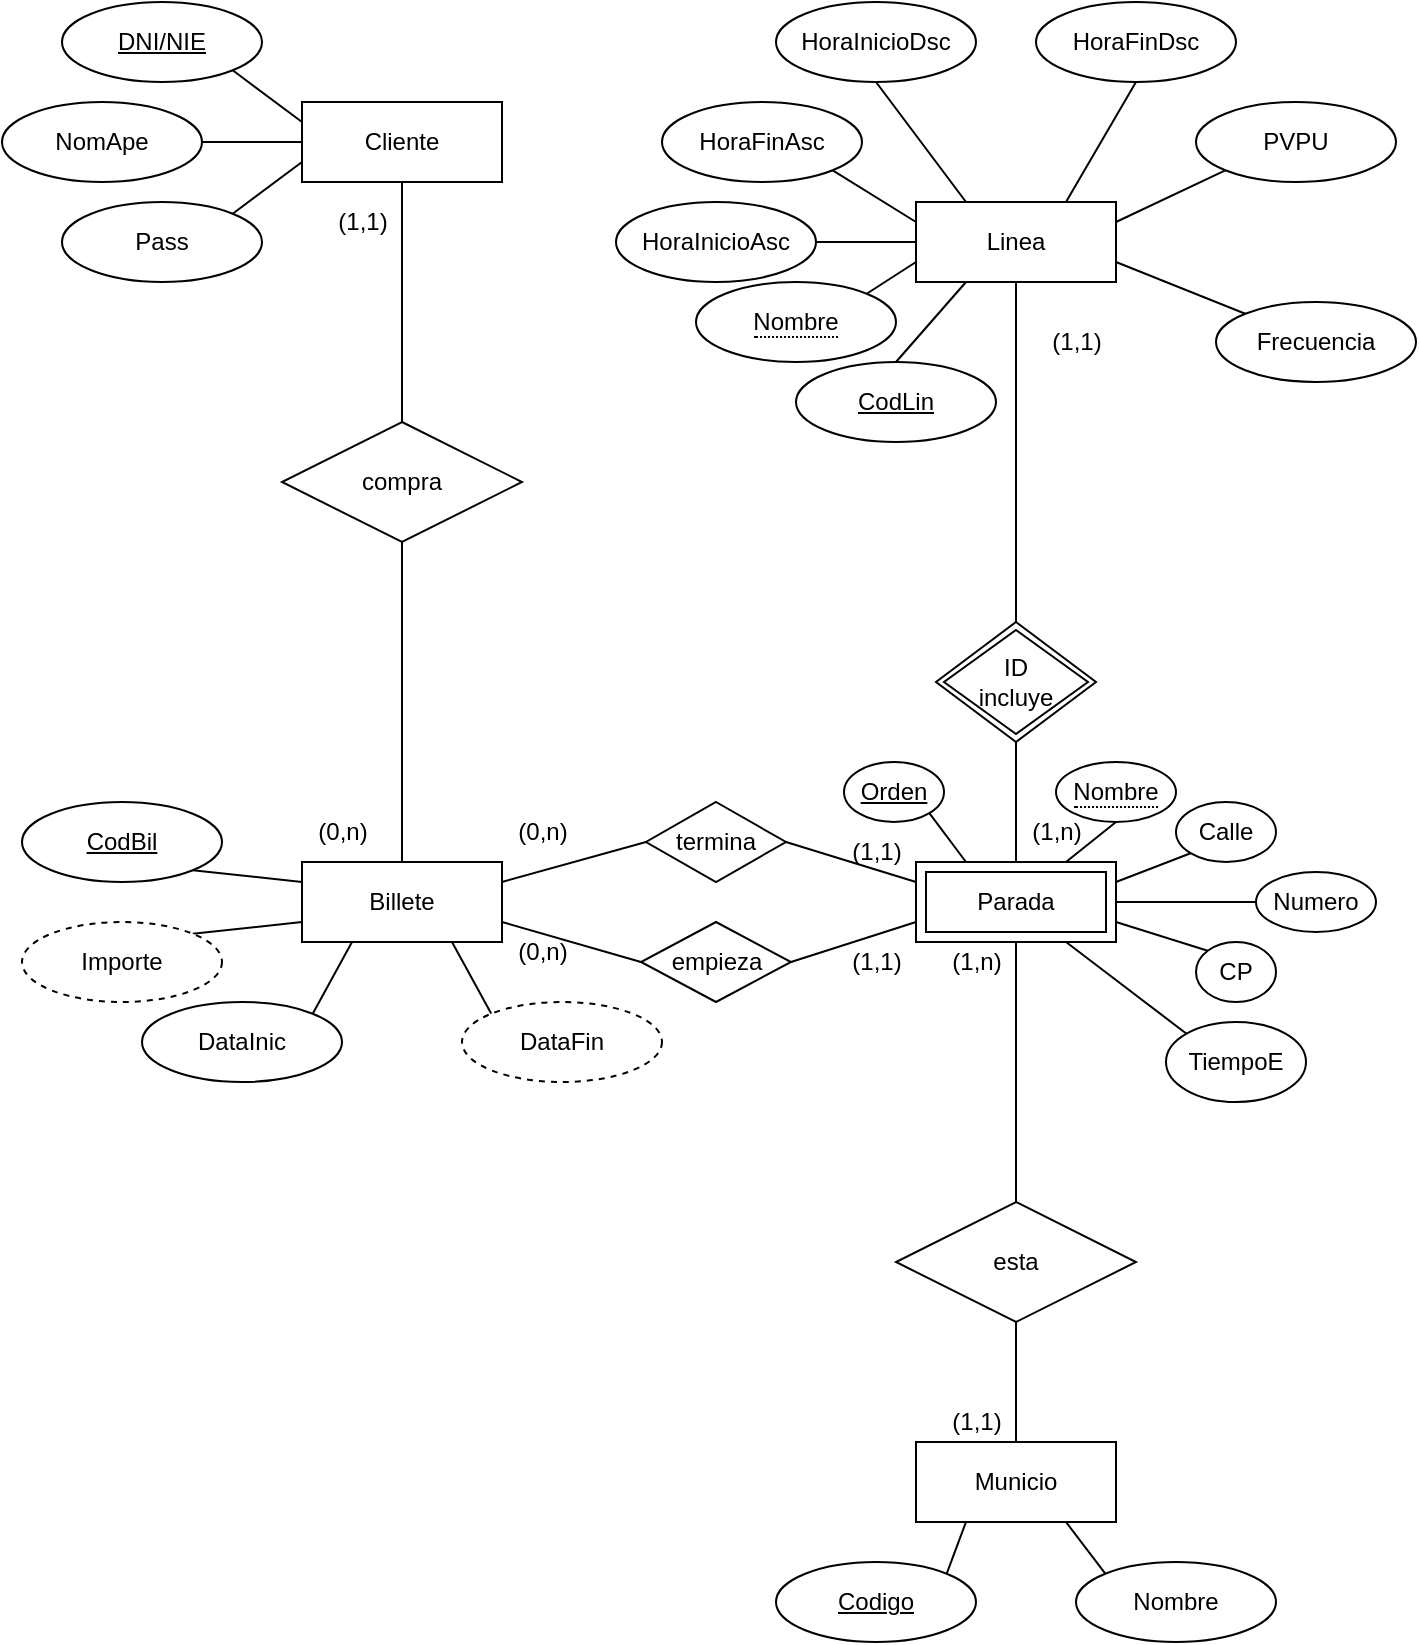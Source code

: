 <mxfile version="15.6.8" type="device" pages="2"><diagram id="OvVpcNCwDSGXNPwE7iaQ" name="Primer Diseño"><mxGraphModel dx="4287" dy="1500" grid="1" gridSize="10" guides="1" tooltips="1" connect="1" arrows="1" fold="1" page="1" pageScale="1" pageWidth="827" pageHeight="1169" math="0" shadow="0"><root><mxCell id="0"/><mxCell id="1" parent="0"/><mxCell id="o8njkAdLLGlydQavCxA5-30" style="edgeStyle=orthogonalEdgeStyle;rounded=0;orthogonalLoop=1;jettySize=auto;html=1;exitX=0.5;exitY=1;exitDx=0;exitDy=0;entryX=0.5;entryY=0;entryDx=0;entryDy=0;endArrow=none;endFill=0;" edge="1" parent="1" source="znGDjfovSy60RJBZocbZ-1" target="o8njkAdLLGlydQavCxA5-1"><mxGeometry relative="1" as="geometry"/></mxCell><mxCell id="o8njkAdLLGlydQavCxA5-36" style="edgeStyle=none;rounded=0;orthogonalLoop=1;jettySize=auto;html=1;exitX=0;exitY=0.5;exitDx=0;exitDy=0;entryX=1;entryY=0.5;entryDx=0;entryDy=0;endArrow=none;endFill=0;" edge="1" parent="1" source="znGDjfovSy60RJBZocbZ-1" target="znGDjfovSy60RJBZocbZ-2"><mxGeometry relative="1" as="geometry"/></mxCell><mxCell id="znGDjfovSy60RJBZocbZ-1" value="Cliente" style="whiteSpace=wrap;html=1;align=center;" parent="1" vertex="1"><mxGeometry x="153" y="250" width="100" height="40" as="geometry"/></mxCell><mxCell id="znGDjfovSy60RJBZocbZ-2" value="NomApe" style="ellipse;whiteSpace=wrap;html=1;align=center;" parent="1" vertex="1"><mxGeometry x="3" y="250" width="100" height="40" as="geometry"/></mxCell><mxCell id="o8njkAdLLGlydQavCxA5-38" style="edgeStyle=none;rounded=0;orthogonalLoop=1;jettySize=auto;html=1;exitX=1;exitY=1;exitDx=0;exitDy=0;entryX=0;entryY=0.25;entryDx=0;entryDy=0;endArrow=none;endFill=0;" edge="1" parent="1" source="znGDjfovSy60RJBZocbZ-3" target="znGDjfovSy60RJBZocbZ-1"><mxGeometry relative="1" as="geometry"/></mxCell><mxCell id="znGDjfovSy60RJBZocbZ-3" value="DNI/NIE" style="ellipse;whiteSpace=wrap;html=1;align=center;fontStyle=4;" parent="1" vertex="1"><mxGeometry x="33" y="200" width="100" height="40" as="geometry"/></mxCell><mxCell id="o8njkAdLLGlydQavCxA5-37" style="edgeStyle=none;rounded=0;orthogonalLoop=1;jettySize=auto;html=1;exitX=1;exitY=0;exitDx=0;exitDy=0;entryX=0;entryY=0.75;entryDx=0;entryDy=0;endArrow=none;endFill=0;" edge="1" parent="1" source="znGDjfovSy60RJBZocbZ-4" target="znGDjfovSy60RJBZocbZ-1"><mxGeometry relative="1" as="geometry"/></mxCell><mxCell id="znGDjfovSy60RJBZocbZ-4" value="Pass" style="ellipse;whiteSpace=wrap;html=1;align=center;" parent="1" vertex="1"><mxGeometry x="33" y="300" width="100" height="40" as="geometry"/></mxCell><mxCell id="o8njkAdLLGlydQavCxA5-32" style="edgeStyle=orthogonalEdgeStyle;rounded=0;orthogonalLoop=1;jettySize=auto;html=1;exitX=0.5;exitY=1;exitDx=0;exitDy=0;entryX=0.5;entryY=0;entryDx=0;entryDy=0;endArrow=none;endFill=0;" edge="1" parent="1" source="znGDjfovSy60RJBZocbZ-5" target="znGDjfovSy60RJBZocbZ-24"><mxGeometry relative="1" as="geometry"/></mxCell><mxCell id="znGDjfovSy60RJBZocbZ-5" value="Linea" style="whiteSpace=wrap;html=1;align=center;" parent="1" vertex="1"><mxGeometry x="460" y="300" width="100" height="40" as="geometry"/></mxCell><mxCell id="o8njkAdLLGlydQavCxA5-43" style="edgeStyle=none;rounded=0;orthogonalLoop=1;jettySize=auto;html=1;exitX=0.5;exitY=0;exitDx=0;exitDy=0;entryX=0.25;entryY=1;entryDx=0;entryDy=0;endArrow=none;endFill=0;" edge="1" parent="1" source="znGDjfovSy60RJBZocbZ-6" target="znGDjfovSy60RJBZocbZ-5"><mxGeometry relative="1" as="geometry"/></mxCell><mxCell id="znGDjfovSy60RJBZocbZ-6" value="CodLin" style="ellipse;whiteSpace=wrap;html=1;align=center;fontStyle=4;" parent="1" vertex="1"><mxGeometry x="400" y="380" width="100" height="40" as="geometry"/></mxCell><mxCell id="o8njkAdLLGlydQavCxA5-44" style="edgeStyle=none;rounded=0;orthogonalLoop=1;jettySize=auto;html=1;exitX=1;exitY=0;exitDx=0;exitDy=0;entryX=0;entryY=0.75;entryDx=0;entryDy=0;endArrow=none;endFill=0;" edge="1" parent="1" source="znGDjfovSy60RJBZocbZ-7" target="znGDjfovSy60RJBZocbZ-5"><mxGeometry relative="1" as="geometry"/></mxCell><mxCell id="znGDjfovSy60RJBZocbZ-7" value="&lt;span style=&quot;border-bottom: 1px dotted&quot;&gt;Nombre&lt;/span&gt;" style="ellipse;whiteSpace=wrap;html=1;align=center;" parent="1" vertex="1"><mxGeometry x="350" y="340" width="100" height="40" as="geometry"/></mxCell><mxCell id="o8njkAdLLGlydQavCxA5-22" style="edgeStyle=orthogonalEdgeStyle;rounded=0;orthogonalLoop=1;jettySize=auto;html=1;exitX=0.5;exitY=1;exitDx=0;exitDy=0;entryX=0.5;entryY=0;entryDx=0;entryDy=0;endArrow=none;endFill=0;" edge="1" parent="1" source="znGDjfovSy60RJBZocbZ-9" target="znGDjfovSy60RJBZocbZ-27"><mxGeometry relative="1" as="geometry"/></mxCell><mxCell id="znGDjfovSy60RJBZocbZ-9" value="Parada" style="shape=ext;margin=3;double=1;whiteSpace=wrap;html=1;align=center;" parent="1" vertex="1"><mxGeometry x="460" y="630" width="100" height="40" as="geometry"/></mxCell><mxCell id="o8njkAdLLGlydQavCxA5-45" style="edgeStyle=none;rounded=0;orthogonalLoop=1;jettySize=auto;html=1;exitX=1;exitY=0.5;exitDx=0;exitDy=0;entryX=0;entryY=0.5;entryDx=0;entryDy=0;endArrow=none;endFill=0;" edge="1" parent="1" source="znGDjfovSy60RJBZocbZ-10" target="znGDjfovSy60RJBZocbZ-5"><mxGeometry relative="1" as="geometry"/></mxCell><mxCell id="znGDjfovSy60RJBZocbZ-10" value="HoraInicioAsc" style="ellipse;whiteSpace=wrap;html=1;align=center;" parent="1" vertex="1"><mxGeometry x="310" y="300" width="100" height="40" as="geometry"/></mxCell><mxCell id="o8njkAdLLGlydQavCxA5-46" style="edgeStyle=none;rounded=0;orthogonalLoop=1;jettySize=auto;html=1;exitX=1;exitY=1;exitDx=0;exitDy=0;entryX=0;entryY=0.25;entryDx=0;entryDy=0;endArrow=none;endFill=0;" edge="1" parent="1" source="znGDjfovSy60RJBZocbZ-11" target="znGDjfovSy60RJBZocbZ-5"><mxGeometry relative="1" as="geometry"/></mxCell><mxCell id="znGDjfovSy60RJBZocbZ-11" value="HoraFinAsc" style="ellipse;whiteSpace=wrap;html=1;align=center;" parent="1" vertex="1"><mxGeometry x="333" y="250" width="100" height="40" as="geometry"/></mxCell><mxCell id="o8njkAdLLGlydQavCxA5-47" style="edgeStyle=none;rounded=0;orthogonalLoop=1;jettySize=auto;html=1;exitX=0.5;exitY=1;exitDx=0;exitDy=0;entryX=0.25;entryY=0;entryDx=0;entryDy=0;endArrow=none;endFill=0;" edge="1" parent="1" source="znGDjfovSy60RJBZocbZ-12" target="znGDjfovSy60RJBZocbZ-5"><mxGeometry relative="1" as="geometry"/></mxCell><mxCell id="znGDjfovSy60RJBZocbZ-12" value="HoraInicioDsc" style="ellipse;whiteSpace=wrap;html=1;align=center;" parent="1" vertex="1"><mxGeometry x="390" y="200" width="100" height="40" as="geometry"/></mxCell><mxCell id="o8njkAdLLGlydQavCxA5-48" style="edgeStyle=none;rounded=0;orthogonalLoop=1;jettySize=auto;html=1;exitX=0.5;exitY=1;exitDx=0;exitDy=0;entryX=0.75;entryY=0;entryDx=0;entryDy=0;endArrow=none;endFill=0;" edge="1" parent="1" source="znGDjfovSy60RJBZocbZ-13" target="znGDjfovSy60RJBZocbZ-5"><mxGeometry relative="1" as="geometry"/></mxCell><mxCell id="znGDjfovSy60RJBZocbZ-13" value="HoraFinDsc" style="ellipse;whiteSpace=wrap;html=1;align=center;" parent="1" vertex="1"><mxGeometry x="520" y="200" width="100" height="40" as="geometry"/></mxCell><mxCell id="o8njkAdLLGlydQavCxA5-50" style="edgeStyle=none;rounded=0;orthogonalLoop=1;jettySize=auto;html=1;exitX=0;exitY=0;exitDx=0;exitDy=0;entryX=1;entryY=0.75;entryDx=0;entryDy=0;endArrow=none;endFill=0;" edge="1" parent="1" source="znGDjfovSy60RJBZocbZ-14" target="znGDjfovSy60RJBZocbZ-5"><mxGeometry relative="1" as="geometry"/></mxCell><mxCell id="znGDjfovSy60RJBZocbZ-14" value="Frecuencia" style="ellipse;whiteSpace=wrap;html=1;align=center;" parent="1" vertex="1"><mxGeometry x="610" y="350" width="100" height="40" as="geometry"/></mxCell><mxCell id="o8njkAdLLGlydQavCxA5-56" style="edgeStyle=none;rounded=0;orthogonalLoop=1;jettySize=auto;html=1;exitX=1;exitY=1;exitDx=0;exitDy=0;entryX=0.25;entryY=0;entryDx=0;entryDy=0;endArrow=none;endFill=0;" edge="1" parent="1" source="znGDjfovSy60RJBZocbZ-15" target="znGDjfovSy60RJBZocbZ-9"><mxGeometry relative="1" as="geometry"/></mxCell><mxCell id="znGDjfovSy60RJBZocbZ-15" value="Orden" style="ellipse;whiteSpace=wrap;html=1;align=center;fontStyle=4;" parent="1" vertex="1"><mxGeometry x="424" y="580" width="50" height="30" as="geometry"/></mxCell><mxCell id="o8njkAdLLGlydQavCxA5-59" style="edgeStyle=none;rounded=0;orthogonalLoop=1;jettySize=auto;html=1;exitX=0.5;exitY=1;exitDx=0;exitDy=0;entryX=0.75;entryY=0;entryDx=0;entryDy=0;endArrow=none;endFill=0;" edge="1" parent="1" source="znGDjfovSy60RJBZocbZ-16" target="znGDjfovSy60RJBZocbZ-9"><mxGeometry relative="1" as="geometry"/></mxCell><mxCell id="znGDjfovSy60RJBZocbZ-16" value="&lt;span style=&quot;border-bottom: 1px dotted&quot;&gt;Nombre&lt;/span&gt;" style="ellipse;whiteSpace=wrap;html=1;align=center;" parent="1" vertex="1"><mxGeometry x="530" y="580" width="60" height="30" as="geometry"/></mxCell><mxCell id="o8njkAdLLGlydQavCxA5-58" style="edgeStyle=none;rounded=0;orthogonalLoop=1;jettySize=auto;html=1;exitX=0;exitY=1;exitDx=0;exitDy=0;entryX=1;entryY=0.25;entryDx=0;entryDy=0;endArrow=none;endFill=0;" edge="1" parent="1" source="znGDjfovSy60RJBZocbZ-17" target="znGDjfovSy60RJBZocbZ-9"><mxGeometry relative="1" as="geometry"/></mxCell><mxCell id="znGDjfovSy60RJBZocbZ-17" value="Calle" style="ellipse;whiteSpace=wrap;html=1;align=center;" parent="1" vertex="1"><mxGeometry x="590" y="600" width="50" height="30" as="geometry"/></mxCell><mxCell id="o8njkAdLLGlydQavCxA5-60" style="edgeStyle=none;rounded=0;orthogonalLoop=1;jettySize=auto;html=1;exitX=0;exitY=0.5;exitDx=0;exitDy=0;entryX=1;entryY=0.5;entryDx=0;entryDy=0;endArrow=none;endFill=0;" edge="1" parent="1" source="znGDjfovSy60RJBZocbZ-19" target="znGDjfovSy60RJBZocbZ-9"><mxGeometry relative="1" as="geometry"/></mxCell><mxCell id="znGDjfovSy60RJBZocbZ-19" value="Numero" style="ellipse;whiteSpace=wrap;html=1;align=center;" parent="1" vertex="1"><mxGeometry x="630" y="635" width="60" height="30" as="geometry"/></mxCell><mxCell id="o8njkAdLLGlydQavCxA5-61" style="edgeStyle=none;rounded=0;orthogonalLoop=1;jettySize=auto;html=1;exitX=0;exitY=0;exitDx=0;exitDy=0;entryX=1;entryY=0.75;entryDx=0;entryDy=0;endArrow=none;endFill=0;" edge="1" parent="1" source="znGDjfovSy60RJBZocbZ-20" target="znGDjfovSy60RJBZocbZ-9"><mxGeometry relative="1" as="geometry"/></mxCell><mxCell id="znGDjfovSy60RJBZocbZ-20" value="CP" style="ellipse;whiteSpace=wrap;html=1;align=center;" parent="1" vertex="1"><mxGeometry x="600" y="670" width="40" height="30" as="geometry"/></mxCell><mxCell id="znGDjfovSy60RJBZocbZ-21" value="Municio" style="whiteSpace=wrap;html=1;align=center;" parent="1" vertex="1"><mxGeometry x="460" y="920" width="100" height="40" as="geometry"/></mxCell><mxCell id="o8njkAdLLGlydQavCxA5-34" style="rounded=0;orthogonalLoop=1;jettySize=auto;html=1;exitX=1;exitY=0;exitDx=0;exitDy=0;entryX=0.25;entryY=1;entryDx=0;entryDy=0;endArrow=none;endFill=0;" edge="1" parent="1" source="znGDjfovSy60RJBZocbZ-22" target="znGDjfovSy60RJBZocbZ-21"><mxGeometry relative="1" as="geometry"/></mxCell><mxCell id="znGDjfovSy60RJBZocbZ-22" value="Codigo" style="ellipse;whiteSpace=wrap;html=1;align=center;fontStyle=4;" parent="1" vertex="1"><mxGeometry x="390" y="980" width="100" height="40" as="geometry"/></mxCell><mxCell id="o8njkAdLLGlydQavCxA5-35" style="edgeStyle=none;rounded=0;orthogonalLoop=1;jettySize=auto;html=1;exitX=0;exitY=0;exitDx=0;exitDy=0;entryX=0.75;entryY=1;entryDx=0;entryDy=0;endArrow=none;endFill=0;" edge="1" parent="1" source="znGDjfovSy60RJBZocbZ-23" target="znGDjfovSy60RJBZocbZ-21"><mxGeometry relative="1" as="geometry"/></mxCell><mxCell id="znGDjfovSy60RJBZocbZ-23" value="Nombre" style="ellipse;whiteSpace=wrap;html=1;align=center;" parent="1" vertex="1"><mxGeometry x="540" y="980" width="100" height="40" as="geometry"/></mxCell><mxCell id="o8njkAdLLGlydQavCxA5-33" style="edgeStyle=orthogonalEdgeStyle;rounded=0;orthogonalLoop=1;jettySize=auto;html=1;exitX=0.5;exitY=1;exitDx=0;exitDy=0;entryX=0.5;entryY=0;entryDx=0;entryDy=0;endArrow=none;endFill=0;" edge="1" parent="1" source="znGDjfovSy60RJBZocbZ-24" target="znGDjfovSy60RJBZocbZ-9"><mxGeometry relative="1" as="geometry"/></mxCell><mxCell id="znGDjfovSy60RJBZocbZ-24" value="ID&lt;br&gt;incluye" style="shape=rhombus;double=1;perimeter=rhombusPerimeter;whiteSpace=wrap;html=1;align=center;" parent="1" vertex="1"><mxGeometry x="470" y="510" width="80" height="60" as="geometry"/></mxCell><mxCell id="znGDjfovSy60RJBZocbZ-29" style="edgeStyle=orthogonalEdgeStyle;rounded=0;orthogonalLoop=1;jettySize=auto;html=1;exitX=0.5;exitY=1;exitDx=0;exitDy=0;entryX=0.5;entryY=0;entryDx=0;entryDy=0;endArrow=none;endFill=0;" parent="1" source="znGDjfovSy60RJBZocbZ-27" target="znGDjfovSy60RJBZocbZ-21" edge="1"><mxGeometry relative="1" as="geometry"/></mxCell><mxCell id="znGDjfovSy60RJBZocbZ-27" value="esta" style="shape=rhombus;perimeter=rhombusPerimeter;whiteSpace=wrap;html=1;align=center;" parent="1" vertex="1"><mxGeometry x="450" y="800" width="120" height="60" as="geometry"/></mxCell><mxCell id="o8njkAdLLGlydQavCxA5-49" style="edgeStyle=none;rounded=0;orthogonalLoop=1;jettySize=auto;html=1;exitX=0;exitY=1;exitDx=0;exitDy=0;entryX=1;entryY=0.25;entryDx=0;entryDy=0;endArrow=none;endFill=0;" edge="1" parent="1" source="znGDjfovSy60RJBZocbZ-30" target="znGDjfovSy60RJBZocbZ-5"><mxGeometry relative="1" as="geometry"/></mxCell><mxCell id="znGDjfovSy60RJBZocbZ-30" value="PVPU" style="ellipse;whiteSpace=wrap;html=1;align=center;" parent="1" vertex="1"><mxGeometry x="600" y="250" width="100" height="40" as="geometry"/></mxCell><mxCell id="o8njkAdLLGlydQavCxA5-62" style="edgeStyle=none;rounded=0;orthogonalLoop=1;jettySize=auto;html=1;exitX=0;exitY=0;exitDx=0;exitDy=0;entryX=0.75;entryY=1;entryDx=0;entryDy=0;endArrow=none;endFill=0;" edge="1" parent="1" source="znGDjfovSy60RJBZocbZ-31" target="znGDjfovSy60RJBZocbZ-9"><mxGeometry relative="1" as="geometry"/></mxCell><mxCell id="znGDjfovSy60RJBZocbZ-31" value="TiempoE" style="ellipse;whiteSpace=wrap;html=1;align=center;" parent="1" vertex="1"><mxGeometry x="585" y="710" width="70" height="40" as="geometry"/></mxCell><mxCell id="znGDjfovSy60RJBZocbZ-32" value="Billete" style="whiteSpace=wrap;html=1;align=center;" parent="1" vertex="1"><mxGeometry x="153" y="630" width="100" height="40" as="geometry"/></mxCell><mxCell id="o8njkAdLLGlydQavCxA5-39" style="edgeStyle=none;rounded=0;orthogonalLoop=1;jettySize=auto;html=1;exitX=1;exitY=1;exitDx=0;exitDy=0;entryX=0;entryY=0.25;entryDx=0;entryDy=0;endArrow=none;endFill=0;" edge="1" parent="1" source="znGDjfovSy60RJBZocbZ-33" target="znGDjfovSy60RJBZocbZ-32"><mxGeometry relative="1" as="geometry"/></mxCell><mxCell id="znGDjfovSy60RJBZocbZ-33" value="CodBil" style="ellipse;whiteSpace=wrap;html=1;align=center;fontStyle=4;" parent="1" vertex="1"><mxGeometry x="13" y="600" width="100" height="40" as="geometry"/></mxCell><mxCell id="o8njkAdLLGlydQavCxA5-29" style="edgeStyle=orthogonalEdgeStyle;rounded=0;orthogonalLoop=1;jettySize=auto;html=1;exitX=0.5;exitY=1;exitDx=0;exitDy=0;entryX=0.5;entryY=0;entryDx=0;entryDy=0;endArrow=none;endFill=0;" edge="1" parent="1" source="o8njkAdLLGlydQavCxA5-1" target="znGDjfovSy60RJBZocbZ-32"><mxGeometry relative="1" as="geometry"/></mxCell><mxCell id="o8njkAdLLGlydQavCxA5-1" value="compra" style="shape=rhombus;perimeter=rhombusPerimeter;whiteSpace=wrap;html=1;align=center;" vertex="1" parent="1"><mxGeometry x="143" y="410" width="120" height="60" as="geometry"/></mxCell><mxCell id="o8njkAdLLGlydQavCxA5-53" style="edgeStyle=none;rounded=0;orthogonalLoop=1;jettySize=auto;html=1;exitX=1;exitY=0.5;exitDx=0;exitDy=0;entryX=0;entryY=0.75;entryDx=0;entryDy=0;endArrow=none;endFill=0;" edge="1" parent="1" source="o8njkAdLLGlydQavCxA5-4" target="znGDjfovSy60RJBZocbZ-9"><mxGeometry relative="1" as="geometry"/></mxCell><mxCell id="o8njkAdLLGlydQavCxA5-54" style="edgeStyle=none;rounded=0;orthogonalLoop=1;jettySize=auto;html=1;exitX=0;exitY=0.5;exitDx=0;exitDy=0;entryX=1;entryY=0.75;entryDx=0;entryDy=0;endArrow=none;endFill=0;" edge="1" parent="1" source="o8njkAdLLGlydQavCxA5-4" target="znGDjfovSy60RJBZocbZ-32"><mxGeometry relative="1" as="geometry"/></mxCell><mxCell id="o8njkAdLLGlydQavCxA5-4" value="empieza" style="shape=rhombus;perimeter=rhombusPerimeter;whiteSpace=wrap;html=1;align=center;" vertex="1" parent="1"><mxGeometry x="322.5" y="660" width="75" height="40" as="geometry"/></mxCell><mxCell id="o8njkAdLLGlydQavCxA5-51" style="edgeStyle=none;rounded=0;orthogonalLoop=1;jettySize=auto;html=1;exitX=1;exitY=0.5;exitDx=0;exitDy=0;entryX=0;entryY=0.25;entryDx=0;entryDy=0;endArrow=none;endFill=0;" edge="1" parent="1" source="o8njkAdLLGlydQavCxA5-5" target="znGDjfovSy60RJBZocbZ-9"><mxGeometry relative="1" as="geometry"/></mxCell><mxCell id="o8njkAdLLGlydQavCxA5-52" style="edgeStyle=none;rounded=0;orthogonalLoop=1;jettySize=auto;html=1;exitX=0;exitY=0.5;exitDx=0;exitDy=0;entryX=1;entryY=0.25;entryDx=0;entryDy=0;endArrow=none;endFill=0;" edge="1" parent="1" source="o8njkAdLLGlydQavCxA5-5" target="znGDjfovSy60RJBZocbZ-32"><mxGeometry relative="1" as="geometry"/></mxCell><mxCell id="o8njkAdLLGlydQavCxA5-5" value="termina" style="shape=rhombus;perimeter=rhombusPerimeter;whiteSpace=wrap;html=1;align=center;" vertex="1" parent="1"><mxGeometry x="325" y="600" width="70" height="40" as="geometry"/></mxCell><mxCell id="o8njkAdLLGlydQavCxA5-40" style="edgeStyle=none;rounded=0;orthogonalLoop=1;jettySize=auto;html=1;exitX=1;exitY=0;exitDx=0;exitDy=0;entryX=0;entryY=0.75;entryDx=0;entryDy=0;endArrow=none;endFill=0;" edge="1" parent="1" source="o8njkAdLLGlydQavCxA5-17" target="znGDjfovSy60RJBZocbZ-32"><mxGeometry relative="1" as="geometry"/></mxCell><mxCell id="o8njkAdLLGlydQavCxA5-17" value="Importe" style="ellipse;whiteSpace=wrap;html=1;align=center;dashed=1;" vertex="1" parent="1"><mxGeometry x="13" y="660" width="100" height="40" as="geometry"/></mxCell><mxCell id="o8njkAdLLGlydQavCxA5-63" value="(1,1)" style="text;html=1;align=center;verticalAlign=middle;resizable=0;points=[];autosize=1;strokeColor=none;fillColor=none;" vertex="1" parent="1"><mxGeometry x="163" y="300" width="40" height="20" as="geometry"/></mxCell><mxCell id="o8njkAdLLGlydQavCxA5-65" value="(0,n)" style="text;html=1;align=center;verticalAlign=middle;resizable=0;points=[];autosize=1;strokeColor=none;fillColor=none;" vertex="1" parent="1"><mxGeometry x="153" y="605" width="40" height="20" as="geometry"/></mxCell><mxCell id="o8njkAdLLGlydQavCxA5-66" value="(1,1)" style="text;html=1;align=center;verticalAlign=middle;resizable=0;points=[];autosize=1;strokeColor=none;fillColor=none;" vertex="1" parent="1"><mxGeometry x="520" y="360" width="40" height="20" as="geometry"/></mxCell><mxCell id="o8njkAdLLGlydQavCxA5-67" value="(1,n)" style="text;html=1;align=center;verticalAlign=middle;resizable=0;points=[];autosize=1;strokeColor=none;fillColor=none;" vertex="1" parent="1"><mxGeometry x="510" y="605" width="40" height="20" as="geometry"/></mxCell><mxCell id="o8njkAdLLGlydQavCxA5-68" value="(1,n)" style="text;html=1;align=center;verticalAlign=middle;resizable=0;points=[];autosize=1;strokeColor=none;fillColor=none;" vertex="1" parent="1"><mxGeometry x="470" y="670" width="40" height="20" as="geometry"/></mxCell><mxCell id="o8njkAdLLGlydQavCxA5-69" value="(1,1)" style="text;html=1;align=center;verticalAlign=middle;resizable=0;points=[];autosize=1;strokeColor=none;fillColor=none;" vertex="1" parent="1"><mxGeometry x="470" y="900" width="40" height="20" as="geometry"/></mxCell><mxCell id="o8njkAdLLGlydQavCxA5-70" value="(1,1)" style="text;html=1;align=center;verticalAlign=middle;resizable=0;points=[];autosize=1;strokeColor=none;fillColor=none;" vertex="1" parent="1"><mxGeometry x="420" y="615" width="40" height="20" as="geometry"/></mxCell><mxCell id="o8njkAdLLGlydQavCxA5-71" value="(1,1)" style="text;html=1;align=center;verticalAlign=middle;resizable=0;points=[];autosize=1;strokeColor=none;fillColor=none;" vertex="1" parent="1"><mxGeometry x="420" y="670" width="40" height="20" as="geometry"/></mxCell><mxCell id="o8njkAdLLGlydQavCxA5-72" value="(0,n)" style="text;html=1;align=center;verticalAlign=middle;resizable=0;points=[];autosize=1;strokeColor=none;fillColor=none;" vertex="1" parent="1"><mxGeometry x="253" y="605" width="40" height="20" as="geometry"/></mxCell><mxCell id="o8njkAdLLGlydQavCxA5-73" value="(0,n)" style="text;html=1;align=center;verticalAlign=middle;resizable=0;points=[];autosize=1;strokeColor=none;fillColor=none;" vertex="1" parent="1"><mxGeometry x="253" y="665" width="40" height="20" as="geometry"/></mxCell><mxCell id="o8njkAdLLGlydQavCxA5-76" style="edgeStyle=none;rounded=0;orthogonalLoop=1;jettySize=auto;html=1;exitX=1;exitY=0;exitDx=0;exitDy=0;entryX=0.25;entryY=1;entryDx=0;entryDy=0;endArrow=none;endFill=0;" edge="1" parent="1" source="o8njkAdLLGlydQavCxA5-74" target="znGDjfovSy60RJBZocbZ-32"><mxGeometry relative="1" as="geometry"/></mxCell><mxCell id="o8njkAdLLGlydQavCxA5-74" value="DataInic" style="ellipse;whiteSpace=wrap;html=1;align=center;" vertex="1" parent="1"><mxGeometry x="73" y="700" width="100" height="40" as="geometry"/></mxCell><mxCell id="o8njkAdLLGlydQavCxA5-77" style="edgeStyle=none;rounded=0;orthogonalLoop=1;jettySize=auto;html=1;exitX=0;exitY=0;exitDx=0;exitDy=0;entryX=0.75;entryY=1;entryDx=0;entryDy=0;endArrow=none;endFill=0;" edge="1" parent="1" source="o8njkAdLLGlydQavCxA5-75" target="znGDjfovSy60RJBZocbZ-32"><mxGeometry relative="1" as="geometry"/></mxCell><mxCell id="o8njkAdLLGlydQavCxA5-75" value="DataFin" style="ellipse;whiteSpace=wrap;html=1;align=center;dashed=1;" vertex="1" parent="1"><mxGeometry x="233" y="700" width="100" height="40" as="geometry"/></mxCell></root></mxGraphModel></diagram><diagram id="OzQwJL7eMdBGxSg-3DjW" name="Diseño final"><mxGraphModel dx="1513" dy="529" grid="1" gridSize="10" guides="1" tooltips="1" connect="1" arrows="1" fold="1" page="1" pageScale="1" pageWidth="827" pageHeight="1169" math="0" shadow="0"><root><mxCell id="NZM-g7-_5WQW1oqjukQ9-0"/><mxCell id="NZM-g7-_5WQW1oqjukQ9-1" parent="NZM-g7-_5WQW1oqjukQ9-0"/><mxCell id="Wy-gr67C5HsZQLvy6Vdt-0" style="edgeStyle=orthogonalEdgeStyle;rounded=0;orthogonalLoop=1;jettySize=auto;html=1;exitX=0.5;exitY=1;exitDx=0;exitDy=0;entryX=0.5;entryY=0;entryDx=0;entryDy=0;endArrow=none;endFill=0;" edge="1" parent="NZM-g7-_5WQW1oqjukQ9-1" source="Wy-gr67C5HsZQLvy6Vdt-2" target="Wy-gr67C5HsZQLvy6Vdt-53"><mxGeometry relative="1" as="geometry"/></mxCell><mxCell id="Wy-gr67C5HsZQLvy6Vdt-1" style="edgeStyle=none;rounded=0;orthogonalLoop=1;jettySize=auto;html=1;exitX=0;exitY=0.5;exitDx=0;exitDy=0;entryX=1;entryY=0.5;entryDx=0;entryDy=0;endArrow=none;endFill=0;" edge="1" parent="NZM-g7-_5WQW1oqjukQ9-1" source="Wy-gr67C5HsZQLvy6Vdt-2" target="Wy-gr67C5HsZQLvy6Vdt-3"><mxGeometry relative="1" as="geometry"/></mxCell><mxCell id="Wy-gr67C5HsZQLvy6Vdt-2" value="Cliente" style="whiteSpace=wrap;html=1;align=center;" vertex="1" parent="NZM-g7-_5WQW1oqjukQ9-1"><mxGeometry x="200" y="250" width="100" height="40" as="geometry"/></mxCell><mxCell id="Wy-gr67C5HsZQLvy6Vdt-3" value="NomApe" style="ellipse;whiteSpace=wrap;html=1;align=center;" vertex="1" parent="NZM-g7-_5WQW1oqjukQ9-1"><mxGeometry x="50" y="250" width="100" height="40" as="geometry"/></mxCell><mxCell id="Wy-gr67C5HsZQLvy6Vdt-4" style="edgeStyle=none;rounded=0;orthogonalLoop=1;jettySize=auto;html=1;exitX=1;exitY=1;exitDx=0;exitDy=0;entryX=0;entryY=0.25;entryDx=0;entryDy=0;endArrow=none;endFill=0;" edge="1" parent="NZM-g7-_5WQW1oqjukQ9-1" source="Wy-gr67C5HsZQLvy6Vdt-5" target="Wy-gr67C5HsZQLvy6Vdt-2"><mxGeometry relative="1" as="geometry"/></mxCell><mxCell id="Wy-gr67C5HsZQLvy6Vdt-5" value="DNI/NIE" style="ellipse;whiteSpace=wrap;html=1;align=center;fontStyle=4;" vertex="1" parent="NZM-g7-_5WQW1oqjukQ9-1"><mxGeometry x="80" y="200" width="100" height="40" as="geometry"/></mxCell><mxCell id="Wy-gr67C5HsZQLvy6Vdt-6" style="edgeStyle=none;rounded=0;orthogonalLoop=1;jettySize=auto;html=1;exitX=1;exitY=0;exitDx=0;exitDy=0;entryX=0;entryY=0.75;entryDx=0;entryDy=0;endArrow=none;endFill=0;" edge="1" parent="NZM-g7-_5WQW1oqjukQ9-1" source="Wy-gr67C5HsZQLvy6Vdt-7" target="Wy-gr67C5HsZQLvy6Vdt-2"><mxGeometry relative="1" as="geometry"/></mxCell><mxCell id="Wy-gr67C5HsZQLvy6Vdt-7" value="Pass" style="ellipse;whiteSpace=wrap;html=1;align=center;" vertex="1" parent="NZM-g7-_5WQW1oqjukQ9-1"><mxGeometry x="80" y="300" width="100" height="40" as="geometry"/></mxCell><mxCell id="Wy-gr67C5HsZQLvy6Vdt-8" style="edgeStyle=orthogonalEdgeStyle;rounded=0;orthogonalLoop=1;jettySize=auto;html=1;exitX=0.5;exitY=1;exitDx=0;exitDy=0;entryX=0.5;entryY=0;entryDx=0;entryDy=0;endArrow=none;endFill=0;" edge="1" parent="NZM-g7-_5WQW1oqjukQ9-1" source="Wy-gr67C5HsZQLvy6Vdt-9" target="Wy-gr67C5HsZQLvy6Vdt-42"><mxGeometry relative="1" as="geometry"/></mxCell><mxCell id="Wy-gr67C5HsZQLvy6Vdt-9" value="Linea" style="whiteSpace=wrap;html=1;align=center;" vertex="1" parent="NZM-g7-_5WQW1oqjukQ9-1"><mxGeometry x="507" y="300" width="100" height="40" as="geometry"/></mxCell><mxCell id="Wy-gr67C5HsZQLvy6Vdt-10" style="edgeStyle=none;rounded=0;orthogonalLoop=1;jettySize=auto;html=1;exitX=0.5;exitY=0;exitDx=0;exitDy=0;entryX=0.25;entryY=1;entryDx=0;entryDy=0;endArrow=none;endFill=0;" edge="1" parent="NZM-g7-_5WQW1oqjukQ9-1" source="Wy-gr67C5HsZQLvy6Vdt-11" target="Wy-gr67C5HsZQLvy6Vdt-9"><mxGeometry relative="1" as="geometry"/></mxCell><mxCell id="Wy-gr67C5HsZQLvy6Vdt-11" value="CodLin" style="ellipse;whiteSpace=wrap;html=1;align=center;fontStyle=4;" vertex="1" parent="NZM-g7-_5WQW1oqjukQ9-1"><mxGeometry x="447" y="380" width="100" height="40" as="geometry"/></mxCell><mxCell id="Wy-gr67C5HsZQLvy6Vdt-12" style="edgeStyle=none;rounded=0;orthogonalLoop=1;jettySize=auto;html=1;exitX=1;exitY=0;exitDx=0;exitDy=0;entryX=0;entryY=0.75;entryDx=0;entryDy=0;endArrow=none;endFill=0;" edge="1" parent="NZM-g7-_5WQW1oqjukQ9-1" source="Wy-gr67C5HsZQLvy6Vdt-13" target="Wy-gr67C5HsZQLvy6Vdt-9"><mxGeometry relative="1" as="geometry"/></mxCell><mxCell id="Wy-gr67C5HsZQLvy6Vdt-13" value="&lt;span style=&quot;border-bottom: 1px dotted&quot;&gt;Nombre&lt;/span&gt;" style="ellipse;whiteSpace=wrap;html=1;align=center;" vertex="1" parent="NZM-g7-_5WQW1oqjukQ9-1"><mxGeometry x="397" y="340" width="100" height="40" as="geometry"/></mxCell><mxCell id="Wy-gr67C5HsZQLvy6Vdt-15" value="Parada" style="shape=ext;margin=3;double=1;whiteSpace=wrap;html=1;align=center;" vertex="1" parent="NZM-g7-_5WQW1oqjukQ9-1"><mxGeometry x="507" y="630" width="100" height="40" as="geometry"/></mxCell><mxCell id="Wy-gr67C5HsZQLvy6Vdt-16" style="edgeStyle=none;rounded=0;orthogonalLoop=1;jettySize=auto;html=1;exitX=1;exitY=0.5;exitDx=0;exitDy=0;entryX=0;entryY=0.5;entryDx=0;entryDy=0;endArrow=none;endFill=0;" edge="1" parent="NZM-g7-_5WQW1oqjukQ9-1" source="Wy-gr67C5HsZQLvy6Vdt-17" target="Wy-gr67C5HsZQLvy6Vdt-9"><mxGeometry relative="1" as="geometry"/></mxCell><mxCell id="Wy-gr67C5HsZQLvy6Vdt-17" value="HoraInicioAsc" style="ellipse;whiteSpace=wrap;html=1;align=center;" vertex="1" parent="NZM-g7-_5WQW1oqjukQ9-1"><mxGeometry x="357" y="300" width="100" height="40" as="geometry"/></mxCell><mxCell id="Wy-gr67C5HsZQLvy6Vdt-18" style="edgeStyle=none;rounded=0;orthogonalLoop=1;jettySize=auto;html=1;exitX=1;exitY=1;exitDx=0;exitDy=0;entryX=0;entryY=0.25;entryDx=0;entryDy=0;endArrow=none;endFill=0;" edge="1" parent="NZM-g7-_5WQW1oqjukQ9-1" source="Wy-gr67C5HsZQLvy6Vdt-19" target="Wy-gr67C5HsZQLvy6Vdt-9"><mxGeometry relative="1" as="geometry"/></mxCell><mxCell id="Wy-gr67C5HsZQLvy6Vdt-19" value="HoraFinAsc" style="ellipse;whiteSpace=wrap;html=1;align=center;" vertex="1" parent="NZM-g7-_5WQW1oqjukQ9-1"><mxGeometry x="380" y="250" width="100" height="40" as="geometry"/></mxCell><mxCell id="Wy-gr67C5HsZQLvy6Vdt-20" style="edgeStyle=none;rounded=0;orthogonalLoop=1;jettySize=auto;html=1;exitX=0.5;exitY=1;exitDx=0;exitDy=0;entryX=0.25;entryY=0;entryDx=0;entryDy=0;endArrow=none;endFill=0;" edge="1" parent="NZM-g7-_5WQW1oqjukQ9-1" source="Wy-gr67C5HsZQLvy6Vdt-21" target="Wy-gr67C5HsZQLvy6Vdt-9"><mxGeometry relative="1" as="geometry"/></mxCell><mxCell id="Wy-gr67C5HsZQLvy6Vdt-21" value="HoraInicioDsc" style="ellipse;whiteSpace=wrap;html=1;align=center;" vertex="1" parent="NZM-g7-_5WQW1oqjukQ9-1"><mxGeometry x="437" y="200" width="100" height="40" as="geometry"/></mxCell><mxCell id="Wy-gr67C5HsZQLvy6Vdt-22" style="edgeStyle=none;rounded=0;orthogonalLoop=1;jettySize=auto;html=1;exitX=0.5;exitY=1;exitDx=0;exitDy=0;entryX=0.75;entryY=0;entryDx=0;entryDy=0;endArrow=none;endFill=0;" edge="1" parent="NZM-g7-_5WQW1oqjukQ9-1" source="Wy-gr67C5HsZQLvy6Vdt-23" target="Wy-gr67C5HsZQLvy6Vdt-9"><mxGeometry relative="1" as="geometry"/></mxCell><mxCell id="Wy-gr67C5HsZQLvy6Vdt-23" value="HoraFinDsc" style="ellipse;whiteSpace=wrap;html=1;align=center;" vertex="1" parent="NZM-g7-_5WQW1oqjukQ9-1"><mxGeometry x="567" y="200" width="100" height="40" as="geometry"/></mxCell><mxCell id="Wy-gr67C5HsZQLvy6Vdt-24" style="edgeStyle=none;rounded=0;orthogonalLoop=1;jettySize=auto;html=1;exitX=0;exitY=0;exitDx=0;exitDy=0;entryX=1;entryY=0.75;entryDx=0;entryDy=0;endArrow=none;endFill=0;" edge="1" parent="NZM-g7-_5WQW1oqjukQ9-1" source="Wy-gr67C5HsZQLvy6Vdt-25" target="Wy-gr67C5HsZQLvy6Vdt-9"><mxGeometry relative="1" as="geometry"/></mxCell><mxCell id="Wy-gr67C5HsZQLvy6Vdt-25" value="Frecuencia" style="ellipse;whiteSpace=wrap;html=1;align=center;" vertex="1" parent="NZM-g7-_5WQW1oqjukQ9-1"><mxGeometry x="657" y="350" width="100" height="40" as="geometry"/></mxCell><mxCell id="Wy-gr67C5HsZQLvy6Vdt-26" style="edgeStyle=none;rounded=0;orthogonalLoop=1;jettySize=auto;html=1;exitX=1;exitY=1;exitDx=0;exitDy=0;entryX=0.25;entryY=0;entryDx=0;entryDy=0;endArrow=none;endFill=0;" edge="1" parent="NZM-g7-_5WQW1oqjukQ9-1" source="Wy-gr67C5HsZQLvy6Vdt-27" target="Wy-gr67C5HsZQLvy6Vdt-15"><mxGeometry relative="1" as="geometry"/></mxCell><mxCell id="Wy-gr67C5HsZQLvy6Vdt-27" value="Orden" style="ellipse;whiteSpace=wrap;html=1;align=center;fontStyle=4;" vertex="1" parent="NZM-g7-_5WQW1oqjukQ9-1"><mxGeometry x="471" y="580" width="50" height="30" as="geometry"/></mxCell><mxCell id="Wy-gr67C5HsZQLvy6Vdt-28" style="edgeStyle=none;rounded=0;orthogonalLoop=1;jettySize=auto;html=1;exitX=0.5;exitY=1;exitDx=0;exitDy=0;entryX=0.75;entryY=0;entryDx=0;entryDy=0;endArrow=none;endFill=0;" edge="1" parent="NZM-g7-_5WQW1oqjukQ9-1" source="Wy-gr67C5HsZQLvy6Vdt-29" target="Wy-gr67C5HsZQLvy6Vdt-15"><mxGeometry relative="1" as="geometry"/></mxCell><mxCell id="Wy-gr67C5HsZQLvy6Vdt-29" value="&lt;span style=&quot;border-bottom: 1px dotted&quot;&gt;Nombre&lt;/span&gt;" style="ellipse;whiteSpace=wrap;html=1;align=center;" vertex="1" parent="NZM-g7-_5WQW1oqjukQ9-1"><mxGeometry x="577" y="580" width="60" height="30" as="geometry"/></mxCell><mxCell id="Wy-gr67C5HsZQLvy6Vdt-30" style="edgeStyle=none;rounded=0;orthogonalLoop=1;jettySize=auto;html=1;exitX=0;exitY=1;exitDx=0;exitDy=0;entryX=1;entryY=0.25;entryDx=0;entryDy=0;endArrow=none;endFill=0;" edge="1" parent="NZM-g7-_5WQW1oqjukQ9-1" source="Wy-gr67C5HsZQLvy6Vdt-31" target="Wy-gr67C5HsZQLvy6Vdt-15"><mxGeometry relative="1" as="geometry"/></mxCell><mxCell id="Wy-gr67C5HsZQLvy6Vdt-31" value="Calle" style="ellipse;whiteSpace=wrap;html=1;align=center;" vertex="1" parent="NZM-g7-_5WQW1oqjukQ9-1"><mxGeometry x="637" y="600" width="50" height="30" as="geometry"/></mxCell><mxCell id="Wy-gr67C5HsZQLvy6Vdt-32" style="edgeStyle=none;rounded=0;orthogonalLoop=1;jettySize=auto;html=1;exitX=0;exitY=0.5;exitDx=0;exitDy=0;entryX=1;entryY=0.5;entryDx=0;entryDy=0;endArrow=none;endFill=0;" edge="1" parent="NZM-g7-_5WQW1oqjukQ9-1" source="Wy-gr67C5HsZQLvy6Vdt-33" target="Wy-gr67C5HsZQLvy6Vdt-15"><mxGeometry relative="1" as="geometry"/></mxCell><mxCell id="Wy-gr67C5HsZQLvy6Vdt-33" value="Numero" style="ellipse;whiteSpace=wrap;html=1;align=center;" vertex="1" parent="NZM-g7-_5WQW1oqjukQ9-1"><mxGeometry x="677" y="635" width="60" height="30" as="geometry"/></mxCell><mxCell id="Wy-gr67C5HsZQLvy6Vdt-36" value="Municio" style="whiteSpace=wrap;html=1;align=center;" vertex="1" parent="NZM-g7-_5WQW1oqjukQ9-1"><mxGeometry x="507" y="920" width="100" height="40" as="geometry"/></mxCell><mxCell id="Wy-gr67C5HsZQLvy6Vdt-37" style="rounded=0;orthogonalLoop=1;jettySize=auto;html=1;exitX=1;exitY=0;exitDx=0;exitDy=0;entryX=0.25;entryY=1;entryDx=0;entryDy=0;endArrow=none;endFill=0;" edge="1" parent="NZM-g7-_5WQW1oqjukQ9-1" source="Wy-gr67C5HsZQLvy6Vdt-38" target="Wy-gr67C5HsZQLvy6Vdt-36"><mxGeometry relative="1" as="geometry"/></mxCell><mxCell id="Wy-gr67C5HsZQLvy6Vdt-38" value="Codigo" style="ellipse;whiteSpace=wrap;html=1;align=center;fontStyle=4;" vertex="1" parent="NZM-g7-_5WQW1oqjukQ9-1"><mxGeometry x="437" y="980" width="100" height="40" as="geometry"/></mxCell><mxCell id="Wy-gr67C5HsZQLvy6Vdt-39" style="edgeStyle=none;rounded=0;orthogonalLoop=1;jettySize=auto;html=1;exitX=0;exitY=0;exitDx=0;exitDy=0;entryX=0.75;entryY=1;entryDx=0;entryDy=0;endArrow=none;endFill=0;" edge="1" parent="NZM-g7-_5WQW1oqjukQ9-1" source="Wy-gr67C5HsZQLvy6Vdt-40" target="Wy-gr67C5HsZQLvy6Vdt-36"><mxGeometry relative="1" as="geometry"/></mxCell><mxCell id="Wy-gr67C5HsZQLvy6Vdt-40" value="Nombre" style="ellipse;whiteSpace=wrap;html=1;align=center;" vertex="1" parent="NZM-g7-_5WQW1oqjukQ9-1"><mxGeometry x="587" y="980" width="100" height="40" as="geometry"/></mxCell><mxCell id="Wy-gr67C5HsZQLvy6Vdt-41" style="edgeStyle=orthogonalEdgeStyle;rounded=0;orthogonalLoop=1;jettySize=auto;html=1;exitX=0.5;exitY=1;exitDx=0;exitDy=0;entryX=0.5;entryY=0;entryDx=0;entryDy=0;endArrow=none;endFill=0;" edge="1" parent="NZM-g7-_5WQW1oqjukQ9-1" source="Wy-gr67C5HsZQLvy6Vdt-42" target="Wy-gr67C5HsZQLvy6Vdt-15"><mxGeometry relative="1" as="geometry"/></mxCell><mxCell id="Wy-gr67C5HsZQLvy6Vdt-42" value="ID&lt;br&gt;incluye" style="shape=rhombus;double=1;perimeter=rhombusPerimeter;whiteSpace=wrap;html=1;align=center;" vertex="1" parent="NZM-g7-_5WQW1oqjukQ9-1"><mxGeometry x="517" y="510" width="80" height="60" as="geometry"/></mxCell><mxCell id="Wy-gr67C5HsZQLvy6Vdt-43" style="edgeStyle=orthogonalEdgeStyle;rounded=0;orthogonalLoop=1;jettySize=auto;html=1;exitX=0.5;exitY=1;exitDx=0;exitDy=0;entryX=0.5;entryY=0;entryDx=0;entryDy=0;endArrow=none;endFill=0;" edge="1" parent="NZM-g7-_5WQW1oqjukQ9-1" source="Wy-gr67C5HsZQLvy6Vdt-76" target="Wy-gr67C5HsZQLvy6Vdt-36"><mxGeometry relative="1" as="geometry"><mxPoint x="557" y="890.0" as="sourcePoint"/></mxGeometry></mxCell><mxCell id="Wy-gr67C5HsZQLvy6Vdt-45" style="edgeStyle=none;rounded=0;orthogonalLoop=1;jettySize=auto;html=1;exitX=0;exitY=1;exitDx=0;exitDy=0;entryX=1;entryY=0.25;entryDx=0;entryDy=0;endArrow=none;endFill=0;" edge="1" parent="NZM-g7-_5WQW1oqjukQ9-1" source="Wy-gr67C5HsZQLvy6Vdt-46" target="Wy-gr67C5HsZQLvy6Vdt-9"><mxGeometry relative="1" as="geometry"/></mxCell><mxCell id="Wy-gr67C5HsZQLvy6Vdt-46" value="PVPU" style="ellipse;whiteSpace=wrap;html=1;align=center;" vertex="1" parent="NZM-g7-_5WQW1oqjukQ9-1"><mxGeometry x="647" y="250" width="100" height="40" as="geometry"/></mxCell><mxCell id="Wy-gr67C5HsZQLvy6Vdt-47" style="edgeStyle=none;rounded=0;orthogonalLoop=1;jettySize=auto;html=1;exitX=0;exitY=0;exitDx=0;exitDy=0;entryX=1;entryY=0.75;entryDx=0;entryDy=0;endArrow=none;endFill=0;" edge="1" parent="NZM-g7-_5WQW1oqjukQ9-1" source="Wy-gr67C5HsZQLvy6Vdt-48" target="Wy-gr67C5HsZQLvy6Vdt-15"><mxGeometry relative="1" as="geometry"/></mxCell><mxCell id="Wy-gr67C5HsZQLvy6Vdt-48" value="TiempoE" style="ellipse;whiteSpace=wrap;html=1;align=center;" vertex="1" parent="NZM-g7-_5WQW1oqjukQ9-1"><mxGeometry x="660" y="670" width="62" height="30" as="geometry"/></mxCell><mxCell id="Wy-gr67C5HsZQLvy6Vdt-49" value="Billete" style="whiteSpace=wrap;html=1;align=center;" vertex="1" parent="NZM-g7-_5WQW1oqjukQ9-1"><mxGeometry x="200" y="630" width="100" height="40" as="geometry"/></mxCell><mxCell id="Wy-gr67C5HsZQLvy6Vdt-50" style="edgeStyle=none;rounded=0;orthogonalLoop=1;jettySize=auto;html=1;exitX=1;exitY=1;exitDx=0;exitDy=0;entryX=0;entryY=0.25;entryDx=0;entryDy=0;endArrow=none;endFill=0;" edge="1" parent="NZM-g7-_5WQW1oqjukQ9-1" source="Wy-gr67C5HsZQLvy6Vdt-51" target="Wy-gr67C5HsZQLvy6Vdt-49"><mxGeometry relative="1" as="geometry"/></mxCell><mxCell id="Wy-gr67C5HsZQLvy6Vdt-51" value="CodBil" style="ellipse;whiteSpace=wrap;html=1;align=center;fontStyle=4;" vertex="1" parent="NZM-g7-_5WQW1oqjukQ9-1"><mxGeometry x="60" y="600" width="100" height="40" as="geometry"/></mxCell><mxCell id="Wy-gr67C5HsZQLvy6Vdt-52" style="edgeStyle=orthogonalEdgeStyle;rounded=0;orthogonalLoop=1;jettySize=auto;html=1;exitX=0.5;exitY=1;exitDx=0;exitDy=0;entryX=0.5;entryY=0;entryDx=0;entryDy=0;endArrow=none;endFill=0;" edge="1" parent="NZM-g7-_5WQW1oqjukQ9-1" source="Wy-gr67C5HsZQLvy6Vdt-53" target="Wy-gr67C5HsZQLvy6Vdt-49"><mxGeometry relative="1" as="geometry"/></mxCell><mxCell id="Wy-gr67C5HsZQLvy6Vdt-53" value="compra" style="shape=rhombus;perimeter=rhombusPerimeter;whiteSpace=wrap;html=1;align=center;" vertex="1" parent="NZM-g7-_5WQW1oqjukQ9-1"><mxGeometry x="190" y="410" width="120" height="60" as="geometry"/></mxCell><mxCell id="Wy-gr67C5HsZQLvy6Vdt-54" style="edgeStyle=none;rounded=0;orthogonalLoop=1;jettySize=auto;html=1;exitX=1;exitY=0.5;exitDx=0;exitDy=0;entryX=0;entryY=0.75;entryDx=0;entryDy=0;endArrow=none;endFill=0;" edge="1" parent="NZM-g7-_5WQW1oqjukQ9-1" source="Wy-gr67C5HsZQLvy6Vdt-56" target="Wy-gr67C5HsZQLvy6Vdt-15"><mxGeometry relative="1" as="geometry"/></mxCell><mxCell id="Wy-gr67C5HsZQLvy6Vdt-55" style="edgeStyle=none;rounded=0;orthogonalLoop=1;jettySize=auto;html=1;exitX=0;exitY=0.5;exitDx=0;exitDy=0;entryX=1;entryY=0.75;entryDx=0;entryDy=0;endArrow=none;endFill=0;" edge="1" parent="NZM-g7-_5WQW1oqjukQ9-1" source="Wy-gr67C5HsZQLvy6Vdt-56" target="Wy-gr67C5HsZQLvy6Vdt-49"><mxGeometry relative="1" as="geometry"/></mxCell><mxCell id="Wy-gr67C5HsZQLvy6Vdt-56" value="empieza" style="shape=rhombus;perimeter=rhombusPerimeter;whiteSpace=wrap;html=1;align=center;" vertex="1" parent="NZM-g7-_5WQW1oqjukQ9-1"><mxGeometry x="369.5" y="660" width="75" height="40" as="geometry"/></mxCell><mxCell id="Wy-gr67C5HsZQLvy6Vdt-57" style="edgeStyle=none;rounded=0;orthogonalLoop=1;jettySize=auto;html=1;exitX=1;exitY=0.5;exitDx=0;exitDy=0;entryX=0;entryY=0.25;entryDx=0;entryDy=0;endArrow=none;endFill=0;" edge="1" parent="NZM-g7-_5WQW1oqjukQ9-1" source="Wy-gr67C5HsZQLvy6Vdt-59" target="Wy-gr67C5HsZQLvy6Vdt-15"><mxGeometry relative="1" as="geometry"/></mxCell><mxCell id="Wy-gr67C5HsZQLvy6Vdt-58" style="edgeStyle=none;rounded=0;orthogonalLoop=1;jettySize=auto;html=1;exitX=0;exitY=0.5;exitDx=0;exitDy=0;entryX=1;entryY=0.25;entryDx=0;entryDy=0;endArrow=none;endFill=0;" edge="1" parent="NZM-g7-_5WQW1oqjukQ9-1" source="Wy-gr67C5HsZQLvy6Vdt-59" target="Wy-gr67C5HsZQLvy6Vdt-49"><mxGeometry relative="1" as="geometry"/></mxCell><mxCell id="Wy-gr67C5HsZQLvy6Vdt-59" value="termina" style="shape=rhombus;perimeter=rhombusPerimeter;whiteSpace=wrap;html=1;align=center;" vertex="1" parent="NZM-g7-_5WQW1oqjukQ9-1"><mxGeometry x="372" y="600" width="70" height="40" as="geometry"/></mxCell><mxCell id="Wy-gr67C5HsZQLvy6Vdt-60" style="edgeStyle=none;rounded=0;orthogonalLoop=1;jettySize=auto;html=1;exitX=1;exitY=0;exitDx=0;exitDy=0;entryX=0;entryY=0.75;entryDx=0;entryDy=0;endArrow=none;endFill=0;" edge="1" parent="NZM-g7-_5WQW1oqjukQ9-1" source="Wy-gr67C5HsZQLvy6Vdt-61" target="Wy-gr67C5HsZQLvy6Vdt-49"><mxGeometry relative="1" as="geometry"/></mxCell><mxCell id="Wy-gr67C5HsZQLvy6Vdt-61" value="Importe" style="ellipse;whiteSpace=wrap;html=1;align=center;dashed=1;" vertex="1" parent="NZM-g7-_5WQW1oqjukQ9-1"><mxGeometry x="60" y="660" width="100" height="40" as="geometry"/></mxCell><mxCell id="Wy-gr67C5HsZQLvy6Vdt-62" value="(1,1)" style="text;html=1;align=center;verticalAlign=middle;resizable=0;points=[];autosize=1;strokeColor=none;fillColor=none;" vertex="1" parent="NZM-g7-_5WQW1oqjukQ9-1"><mxGeometry x="210" y="300" width="40" height="20" as="geometry"/></mxCell><mxCell id="Wy-gr67C5HsZQLvy6Vdt-63" value="(0,n)" style="text;html=1;align=center;verticalAlign=middle;resizable=0;points=[];autosize=1;strokeColor=none;fillColor=none;" vertex="1" parent="NZM-g7-_5WQW1oqjukQ9-1"><mxGeometry x="200" y="605" width="40" height="20" as="geometry"/></mxCell><mxCell id="Wy-gr67C5HsZQLvy6Vdt-64" value="(1,1)" style="text;html=1;align=center;verticalAlign=middle;resizable=0;points=[];autosize=1;strokeColor=none;fillColor=none;" vertex="1" parent="NZM-g7-_5WQW1oqjukQ9-1"><mxGeometry x="567" y="360" width="40" height="20" as="geometry"/></mxCell><mxCell id="Wy-gr67C5HsZQLvy6Vdt-65" value="(1,n)" style="text;html=1;align=center;verticalAlign=middle;resizable=0;points=[];autosize=1;strokeColor=none;fillColor=none;" vertex="1" parent="NZM-g7-_5WQW1oqjukQ9-1"><mxGeometry x="557" y="605" width="40" height="20" as="geometry"/></mxCell><mxCell id="Wy-gr67C5HsZQLvy6Vdt-66" value="(1,n)" style="text;html=1;align=center;verticalAlign=middle;resizable=0;points=[];autosize=1;strokeColor=none;fillColor=none;" vertex="1" parent="NZM-g7-_5WQW1oqjukQ9-1"><mxGeometry x="517" y="670" width="40" height="20" as="geometry"/></mxCell><mxCell id="Wy-gr67C5HsZQLvy6Vdt-67" value="(1,1)" style="text;html=1;align=center;verticalAlign=middle;resizable=0;points=[];autosize=1;strokeColor=none;fillColor=none;" vertex="1" parent="NZM-g7-_5WQW1oqjukQ9-1"><mxGeometry x="517" y="900" width="40" height="20" as="geometry"/></mxCell><mxCell id="Wy-gr67C5HsZQLvy6Vdt-68" value="(1,1)" style="text;html=1;align=center;verticalAlign=middle;resizable=0;points=[];autosize=1;strokeColor=none;fillColor=none;" vertex="1" parent="NZM-g7-_5WQW1oqjukQ9-1"><mxGeometry x="467" y="615" width="40" height="20" as="geometry"/></mxCell><mxCell id="Wy-gr67C5HsZQLvy6Vdt-69" value="(1,1)" style="text;html=1;align=center;verticalAlign=middle;resizable=0;points=[];autosize=1;strokeColor=none;fillColor=none;" vertex="1" parent="NZM-g7-_5WQW1oqjukQ9-1"><mxGeometry x="467" y="670" width="40" height="20" as="geometry"/></mxCell><mxCell id="Wy-gr67C5HsZQLvy6Vdt-70" value="(0,n)" style="text;html=1;align=center;verticalAlign=middle;resizable=0;points=[];autosize=1;strokeColor=none;fillColor=none;" vertex="1" parent="NZM-g7-_5WQW1oqjukQ9-1"><mxGeometry x="300" y="605" width="40" height="20" as="geometry"/></mxCell><mxCell id="Wy-gr67C5HsZQLvy6Vdt-71" value="(0,n)" style="text;html=1;align=center;verticalAlign=middle;resizable=0;points=[];autosize=1;strokeColor=none;fillColor=none;" vertex="1" parent="NZM-g7-_5WQW1oqjukQ9-1"><mxGeometry x="300" y="665" width="40" height="20" as="geometry"/></mxCell><mxCell id="Wy-gr67C5HsZQLvy6Vdt-72" style="edgeStyle=none;rounded=0;orthogonalLoop=1;jettySize=auto;html=1;exitX=1;exitY=0;exitDx=0;exitDy=0;entryX=0.25;entryY=1;entryDx=0;entryDy=0;endArrow=none;endFill=0;" edge="1" parent="NZM-g7-_5WQW1oqjukQ9-1" source="Wy-gr67C5HsZQLvy6Vdt-73" target="Wy-gr67C5HsZQLvy6Vdt-49"><mxGeometry relative="1" as="geometry"/></mxCell><mxCell id="Wy-gr67C5HsZQLvy6Vdt-73" value="DataInic" style="ellipse;whiteSpace=wrap;html=1;align=center;" vertex="1" parent="NZM-g7-_5WQW1oqjukQ9-1"><mxGeometry x="120" y="700" width="100" height="40" as="geometry"/></mxCell><mxCell id="Wy-gr67C5HsZQLvy6Vdt-74" style="edgeStyle=none;rounded=0;orthogonalLoop=1;jettySize=auto;html=1;exitX=0;exitY=0;exitDx=0;exitDy=0;entryX=0.75;entryY=1;entryDx=0;entryDy=0;endArrow=none;endFill=0;" edge="1" parent="NZM-g7-_5WQW1oqjukQ9-1" source="Wy-gr67C5HsZQLvy6Vdt-75" target="Wy-gr67C5HsZQLvy6Vdt-49"><mxGeometry relative="1" as="geometry"/></mxCell><mxCell id="Wy-gr67C5HsZQLvy6Vdt-75" value="DataFin" style="ellipse;whiteSpace=wrap;html=1;align=center;dashed=1;" vertex="1" parent="NZM-g7-_5WQW1oqjukQ9-1"><mxGeometry x="280" y="700" width="100" height="40" as="geometry"/></mxCell><mxCell id="Wy-gr67C5HsZQLvy6Vdt-84" style="edgeStyle=none;rounded=0;orthogonalLoop=1;jettySize=auto;html=1;exitX=0.5;exitY=0;exitDx=0;exitDy=0;entryX=0.5;entryY=1;entryDx=0;entryDy=0;endArrow=none;endFill=0;" edge="1" parent="NZM-g7-_5WQW1oqjukQ9-1" source="Wy-gr67C5HsZQLvy6Vdt-76" target="Wy-gr67C5HsZQLvy6Vdt-77"><mxGeometry relative="1" as="geometry"/></mxCell><mxCell id="Wy-gr67C5HsZQLvy6Vdt-76" value="se localiza" style="shape=rhombus;perimeter=rhombusPerimeter;whiteSpace=wrap;html=1;align=center;" vertex="1" parent="NZM-g7-_5WQW1oqjukQ9-1"><mxGeometry x="522" y="820" width="70" height="50" as="geometry"/></mxCell><mxCell id="Wy-gr67C5HsZQLvy6Vdt-80" style="edgeStyle=none;rounded=0;orthogonalLoop=1;jettySize=auto;html=1;exitX=1;exitY=0.25;exitDx=0;exitDy=0;entryX=0;entryY=1;entryDx=0;entryDy=0;endArrow=none;endFill=0;" edge="1" parent="NZM-g7-_5WQW1oqjukQ9-1" source="Wy-gr67C5HsZQLvy6Vdt-77" target="Wy-gr67C5HsZQLvy6Vdt-78"><mxGeometry relative="1" as="geometry"/></mxCell><mxCell id="Wy-gr67C5HsZQLvy6Vdt-81" style="edgeStyle=none;rounded=0;orthogonalLoop=1;jettySize=auto;html=1;exitX=1;exitY=0.75;exitDx=0;exitDy=0;entryX=0;entryY=0;entryDx=0;entryDy=0;endArrow=none;endFill=0;" edge="1" parent="NZM-g7-_5WQW1oqjukQ9-1" source="Wy-gr67C5HsZQLvy6Vdt-77" target="Wy-gr67C5HsZQLvy6Vdt-79"><mxGeometry relative="1" as="geometry"/></mxCell><mxCell id="Wy-gr67C5HsZQLvy6Vdt-85" style="edgeStyle=none;rounded=0;orthogonalLoop=1;jettySize=auto;html=1;exitX=0.5;exitY=0;exitDx=0;exitDy=0;entryX=0.5;entryY=1;entryDx=0;entryDy=0;endArrow=none;endFill=0;" edge="1" parent="NZM-g7-_5WQW1oqjukQ9-1" source="Wy-gr67C5HsZQLvy6Vdt-77" target="Wy-gr67C5HsZQLvy6Vdt-83"><mxGeometry relative="1" as="geometry"/></mxCell><mxCell id="Wy-gr67C5HsZQLvy6Vdt-77" value="Calle" style="whiteSpace=wrap;html=1;align=center;" vertex="1" parent="NZM-g7-_5WQW1oqjukQ9-1"><mxGeometry x="507" y="750" width="100" height="40" as="geometry"/></mxCell><mxCell id="Wy-gr67C5HsZQLvy6Vdt-78" value="&lt;u&gt;Calle&lt;/u&gt;" style="ellipse;whiteSpace=wrap;html=1;align=center;" vertex="1" parent="NZM-g7-_5WQW1oqjukQ9-1"><mxGeometry x="637" y="720" width="50" height="30" as="geometry"/></mxCell><mxCell id="Wy-gr67C5HsZQLvy6Vdt-79" value="CP" style="ellipse;whiteSpace=wrap;html=1;align=center;" vertex="1" parent="NZM-g7-_5WQW1oqjukQ9-1"><mxGeometry x="642" y="790" width="40" height="30" as="geometry"/></mxCell><mxCell id="Wy-gr67C5HsZQLvy6Vdt-82" value="(1,1)" style="text;html=1;align=center;verticalAlign=middle;resizable=0;points=[];autosize=1;strokeColor=none;fillColor=none;" vertex="1" parent="NZM-g7-_5WQW1oqjukQ9-1"><mxGeometry x="517" y="725" width="40" height="20" as="geometry"/></mxCell><mxCell id="Wy-gr67C5HsZQLvy6Vdt-87" style="edgeStyle=none;rounded=0;orthogonalLoop=1;jettySize=auto;html=1;exitX=0.5;exitY=0;exitDx=0;exitDy=0;entryX=1.015;entryY=0;entryDx=0;entryDy=0;entryPerimeter=0;endArrow=none;endFill=0;" edge="1" parent="NZM-g7-_5WQW1oqjukQ9-1" source="Wy-gr67C5HsZQLvy6Vdt-83" target="Wy-gr67C5HsZQLvy6Vdt-66"><mxGeometry relative="1" as="geometry"/></mxCell><mxCell id="Wy-gr67C5HsZQLvy6Vdt-83" value="esta" style="shape=rhombus;perimeter=rhombusPerimeter;whiteSpace=wrap;html=1;align=center;" vertex="1" parent="NZM-g7-_5WQW1oqjukQ9-1"><mxGeometry x="525.5" y="685" width="63" height="40" as="geometry"/></mxCell><mxCell id="Wy-gr67C5HsZQLvy6Vdt-86" value="(1,n)" style="text;html=1;align=center;verticalAlign=middle;resizable=0;points=[];autosize=1;strokeColor=none;fillColor=none;" vertex="1" parent="NZM-g7-_5WQW1oqjukQ9-1"><mxGeometry x="517" y="795" width="40" height="20" as="geometry"/></mxCell></root></mxGraphModel></diagram></mxfile>
